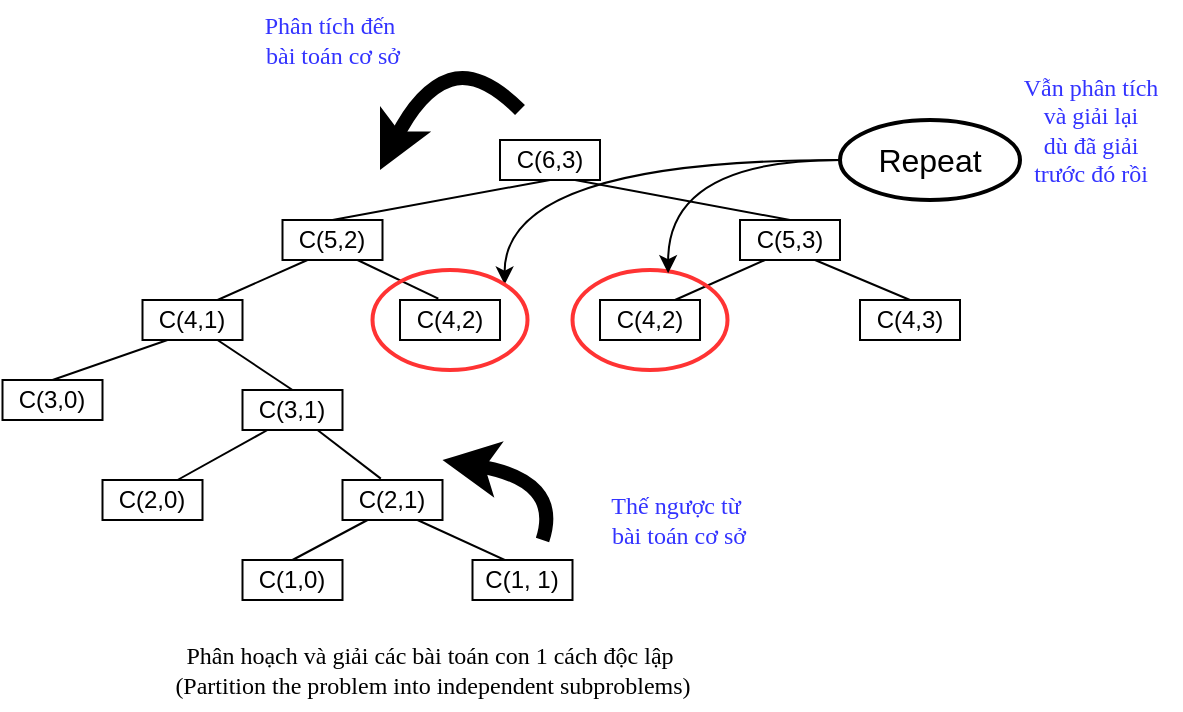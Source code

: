 <mxfile version="24.5.1" type="device">
  <diagram id="C5RBs43oDa-KdzZeNtuy" name="Page-1">
    <mxGraphModel dx="1502" dy="623" grid="1" gridSize="10" guides="1" tooltips="1" connect="1" arrows="1" fold="1" page="1" pageScale="1" pageWidth="827" pageHeight="1169" math="0" shadow="0">
      <root>
        <mxCell id="WIyWlLk6GJQsqaUBKTNV-0" />
        <mxCell id="WIyWlLk6GJQsqaUBKTNV-1" parent="WIyWlLk6GJQsqaUBKTNV-0" />
        <mxCell id="WIyhrB85zjpp1Ks5ANnU-7" style="rounded=0;orthogonalLoop=1;jettySize=auto;html=1;exitX=0.5;exitY=1;exitDx=0;exitDy=0;entryX=0.5;entryY=0;entryDx=0;entryDy=0;endArrow=none;endFill=0;" parent="WIyWlLk6GJQsqaUBKTNV-1" source="WIyhrB85zjpp1Ks5ANnU-0" target="WIyhrB85zjpp1Ks5ANnU-13" edge="1">
          <mxGeometry relative="1" as="geometry">
            <mxPoint x="212.5" y="390" as="targetPoint" />
            <mxPoint x="257.5" y="360" as="sourcePoint" />
          </mxGeometry>
        </mxCell>
        <mxCell id="WIyhrB85zjpp1Ks5ANnU-0" value="C(6,3)" style="rounded=0;whiteSpace=wrap;html=1;" parent="WIyWlLk6GJQsqaUBKTNV-1" vertex="1">
          <mxGeometry x="280" y="340" width="50" height="20" as="geometry" />
        </mxCell>
        <mxCell id="WIyhrB85zjpp1Ks5ANnU-11" style="rounded=0;orthogonalLoop=1;jettySize=auto;html=1;exitX=0.75;exitY=1;exitDx=0;exitDy=0;entryX=0.5;entryY=0;entryDx=0;entryDy=0;strokeColor=default;endArrow=none;endFill=0;" parent="WIyWlLk6GJQsqaUBKTNV-1" source="WIyhrB85zjpp1Ks5ANnU-0" target="WIyhrB85zjpp1Ks5ANnU-35" edge="1">
          <mxGeometry relative="1" as="geometry">
            <mxPoint x="359.15" y="389.32" as="targetPoint" />
          </mxGeometry>
        </mxCell>
        <mxCell id="WIyhrB85zjpp1Ks5ANnU-12" style="rounded=0;orthogonalLoop=1;jettySize=auto;html=1;exitX=0.25;exitY=1;exitDx=0;exitDy=0;entryX=0.75;entryY=0;entryDx=0;entryDy=0;endArrow=none;endFill=0;" parent="WIyWlLk6GJQsqaUBKTNV-1" source="WIyhrB85zjpp1Ks5ANnU-13" target="WIyhrB85zjpp1Ks5ANnU-14" edge="1">
          <mxGeometry relative="1" as="geometry" />
        </mxCell>
        <mxCell id="WIyhrB85zjpp1Ks5ANnU-13" value="C(5,2)" style="rounded=0;whiteSpace=wrap;html=1;" parent="WIyWlLk6GJQsqaUBKTNV-1" vertex="1">
          <mxGeometry x="171.25" y="380" width="50" height="20" as="geometry" />
        </mxCell>
        <mxCell id="WIyhrB85zjpp1Ks5ANnU-40" style="rounded=0;orthogonalLoop=1;jettySize=auto;html=1;exitX=0.25;exitY=1;exitDx=0;exitDy=0;entryX=0.5;entryY=0;entryDx=0;entryDy=0;endArrow=none;endFill=0;" parent="WIyWlLk6GJQsqaUBKTNV-1" source="WIyhrB85zjpp1Ks5ANnU-14" target="WIyhrB85zjpp1Ks5ANnU-18" edge="1">
          <mxGeometry relative="1" as="geometry" />
        </mxCell>
        <mxCell id="WIyhrB85zjpp1Ks5ANnU-46" style="rounded=0;orthogonalLoop=1;jettySize=auto;html=1;exitX=0.75;exitY=1;exitDx=0;exitDy=0;entryX=0.5;entryY=0;entryDx=0;entryDy=0;endArrow=none;endFill=0;" parent="WIyWlLk6GJQsqaUBKTNV-1" source="WIyhrB85zjpp1Ks5ANnU-14" target="WIyhrB85zjpp1Ks5ANnU-42" edge="1">
          <mxGeometry relative="1" as="geometry" />
        </mxCell>
        <mxCell id="WIyhrB85zjpp1Ks5ANnU-14" value="C(4,1)" style="rounded=0;whiteSpace=wrap;html=1;" parent="WIyWlLk6GJQsqaUBKTNV-1" vertex="1">
          <mxGeometry x="101.25" y="420" width="50" height="20" as="geometry" />
        </mxCell>
        <mxCell id="WIyhrB85zjpp1Ks5ANnU-15" value="C(4,2)" style="rounded=0;whiteSpace=wrap;html=1;" parent="WIyWlLk6GJQsqaUBKTNV-1" vertex="1">
          <mxGeometry x="230" y="420" width="50" height="20" as="geometry" />
        </mxCell>
        <mxCell id="WIyhrB85zjpp1Ks5ANnU-16" style="rounded=0;orthogonalLoop=1;jettySize=auto;html=1;exitX=0.75;exitY=1;exitDx=0;exitDy=0;entryX=0.383;entryY=-0.034;entryDx=0;entryDy=0;entryPerimeter=0;strokeColor=default;endArrow=none;endFill=0;" parent="WIyWlLk6GJQsqaUBKTNV-1" source="WIyhrB85zjpp1Ks5ANnU-13" target="WIyhrB85zjpp1Ks5ANnU-15" edge="1">
          <mxGeometry relative="1" as="geometry" />
        </mxCell>
        <mxCell id="WIyhrB85zjpp1Ks5ANnU-18" value="C(3,0)" style="rounded=0;whiteSpace=wrap;html=1;" parent="WIyWlLk6GJQsqaUBKTNV-1" vertex="1">
          <mxGeometry x="31.25" y="460" width="50" height="20" as="geometry" />
        </mxCell>
        <mxCell id="WIyhrB85zjpp1Ks5ANnU-34" style="rounded=0;orthogonalLoop=1;jettySize=auto;html=1;exitX=0.25;exitY=1;exitDx=0;exitDy=0;entryX=0.75;entryY=0;entryDx=0;entryDy=0;endArrow=none;endFill=0;" parent="WIyWlLk6GJQsqaUBKTNV-1" source="WIyhrB85zjpp1Ks5ANnU-35" target="WIyhrB85zjpp1Ks5ANnU-36" edge="1">
          <mxGeometry relative="1" as="geometry" />
        </mxCell>
        <mxCell id="WIyhrB85zjpp1Ks5ANnU-35" value="C(5,3)" style="rounded=0;whiteSpace=wrap;html=1;" parent="WIyWlLk6GJQsqaUBKTNV-1" vertex="1">
          <mxGeometry x="400" y="380" width="50" height="20" as="geometry" />
        </mxCell>
        <mxCell id="WIyhrB85zjpp1Ks5ANnU-36" value="C(4,2)" style="rounded=0;whiteSpace=wrap;html=1;" parent="WIyWlLk6GJQsqaUBKTNV-1" vertex="1">
          <mxGeometry x="330" y="420" width="50" height="20" as="geometry" />
        </mxCell>
        <mxCell id="WIyhrB85zjpp1Ks5ANnU-37" value="C(4,3)" style="rounded=0;whiteSpace=wrap;html=1;" parent="WIyWlLk6GJQsqaUBKTNV-1" vertex="1">
          <mxGeometry x="460" y="420" width="50" height="20" as="geometry" />
        </mxCell>
        <mxCell id="WIyhrB85zjpp1Ks5ANnU-38" style="rounded=0;orthogonalLoop=1;jettySize=auto;html=1;exitX=0.75;exitY=1;exitDx=0;exitDy=0;strokeColor=default;endArrow=none;endFill=0;entryX=0.5;entryY=0;entryDx=0;entryDy=0;" parent="WIyWlLk6GJQsqaUBKTNV-1" source="WIyhrB85zjpp1Ks5ANnU-35" target="WIyhrB85zjpp1Ks5ANnU-37" edge="1">
          <mxGeometry relative="1" as="geometry">
            <mxPoint x="469" y="429" as="targetPoint" />
          </mxGeometry>
        </mxCell>
        <mxCell id="WIyhrB85zjpp1Ks5ANnU-41" style="rounded=0;orthogonalLoop=1;jettySize=auto;html=1;exitX=0.25;exitY=1;exitDx=0;exitDy=0;entryX=0.75;entryY=0;entryDx=0;entryDy=0;endArrow=none;endFill=0;" parent="WIyWlLk6GJQsqaUBKTNV-1" source="WIyhrB85zjpp1Ks5ANnU-42" target="WIyhrB85zjpp1Ks5ANnU-43" edge="1">
          <mxGeometry relative="1" as="geometry" />
        </mxCell>
        <mxCell id="WIyhrB85zjpp1Ks5ANnU-42" value="C(3,1)" style="rounded=0;whiteSpace=wrap;html=1;" parent="WIyWlLk6GJQsqaUBKTNV-1" vertex="1">
          <mxGeometry x="151.25" y="465" width="50" height="20" as="geometry" />
        </mxCell>
        <mxCell id="WIyhrB85zjpp1Ks5ANnU-43" value="C(2,0)" style="rounded=0;whiteSpace=wrap;html=1;" parent="WIyWlLk6GJQsqaUBKTNV-1" vertex="1">
          <mxGeometry x="81.25" y="510" width="50" height="20" as="geometry" />
        </mxCell>
        <mxCell id="WIyhrB85zjpp1Ks5ANnU-48" style="rounded=0;orthogonalLoop=1;jettySize=auto;html=1;exitX=0.25;exitY=1;exitDx=0;exitDy=0;entryX=0.5;entryY=0;entryDx=0;entryDy=0;endArrow=none;endFill=0;" parent="WIyWlLk6GJQsqaUBKTNV-1" source="WIyhrB85zjpp1Ks5ANnU-44" target="WIyhrB85zjpp1Ks5ANnU-47" edge="1">
          <mxGeometry relative="1" as="geometry" />
        </mxCell>
        <mxCell id="WIyhrB85zjpp1Ks5ANnU-44" value="C(2,1)" style="rounded=0;whiteSpace=wrap;html=1;" parent="WIyWlLk6GJQsqaUBKTNV-1" vertex="1">
          <mxGeometry x="201.25" y="510" width="50" height="20" as="geometry" />
        </mxCell>
        <mxCell id="WIyhrB85zjpp1Ks5ANnU-45" style="rounded=0;orthogonalLoop=1;jettySize=auto;html=1;exitX=0.75;exitY=1;exitDx=0;exitDy=0;entryX=0.383;entryY=-0.034;entryDx=0;entryDy=0;entryPerimeter=0;strokeColor=default;endArrow=none;endFill=0;" parent="WIyWlLk6GJQsqaUBKTNV-1" source="WIyhrB85zjpp1Ks5ANnU-42" target="WIyhrB85zjpp1Ks5ANnU-44" edge="1">
          <mxGeometry relative="1" as="geometry" />
        </mxCell>
        <mxCell id="WIyhrB85zjpp1Ks5ANnU-47" value="C(1,0)" style="rounded=0;whiteSpace=wrap;html=1;" parent="WIyWlLk6GJQsqaUBKTNV-1" vertex="1">
          <mxGeometry x="151.25" y="550" width="50" height="20" as="geometry" />
        </mxCell>
        <mxCell id="WIyhrB85zjpp1Ks5ANnU-49" style="rounded=0;orthogonalLoop=1;jettySize=auto;html=1;exitX=0.75;exitY=1;exitDx=0;exitDy=0;entryX=0.382;entryY=0.065;entryDx=0;entryDy=0;endArrow=none;endFill=0;entryPerimeter=0;" parent="WIyWlLk6GJQsqaUBKTNV-1" source="WIyhrB85zjpp1Ks5ANnU-44" target="WIyhrB85zjpp1Ks5ANnU-50" edge="1">
          <mxGeometry relative="1" as="geometry">
            <mxPoint x="314.25" y="535" as="sourcePoint" />
            <mxPoint x="276.25" y="570" as="targetPoint" />
          </mxGeometry>
        </mxCell>
        <mxCell id="WIyhrB85zjpp1Ks5ANnU-50" value="C(1, 1)" style="rounded=0;whiteSpace=wrap;html=1;" parent="WIyWlLk6GJQsqaUBKTNV-1" vertex="1">
          <mxGeometry x="266.25" y="550" width="50" height="20" as="geometry" />
        </mxCell>
        <mxCell id="klWzojOkvpkcCCD81wL9-0" style="rounded=0;orthogonalLoop=1;jettySize=auto;html=1;entryX=1;entryY=0;entryDx=0;entryDy=0;edgeStyle=orthogonalEdgeStyle;curved=1;" parent="WIyWlLk6GJQsqaUBKTNV-1" source="8_BT1IVtZ3b_kQd1cGID-0" target="8_BT1IVtZ3b_kQd1cGID-2" edge="1">
          <mxGeometry relative="1" as="geometry" />
        </mxCell>
        <mxCell id="8_BT1IVtZ3b_kQd1cGID-0" value="&lt;font style=&quot;font-size: 16px;&quot;&gt;Repeat&lt;/font&gt;" style="ellipse;whiteSpace=wrap;html=1;strokeWidth=2;" parent="WIyWlLk6GJQsqaUBKTNV-1" vertex="1">
          <mxGeometry x="450" y="330" width="90" height="40" as="geometry" />
        </mxCell>
        <mxCell id="8_BT1IVtZ3b_kQd1cGID-2" value="" style="ellipse;whiteSpace=wrap;html=1;fillColor=none;strokeColor=#FF3333;strokeWidth=2;" parent="WIyWlLk6GJQsqaUBKTNV-1" vertex="1">
          <mxGeometry x="216.25" y="405" width="77.5" height="50" as="geometry" />
        </mxCell>
        <mxCell id="8_BT1IVtZ3b_kQd1cGID-3" value="" style="ellipse;whiteSpace=wrap;html=1;fillColor=none;strokeColor=#FF3333;strokeWidth=2;" parent="WIyWlLk6GJQsqaUBKTNV-1" vertex="1">
          <mxGeometry x="316.25" y="405" width="77.5" height="50" as="geometry" />
        </mxCell>
        <mxCell id="8_BT1IVtZ3b_kQd1cGID-7" style="edgeStyle=orthogonalEdgeStyle;rounded=0;orthogonalLoop=1;jettySize=auto;html=1;entryX=0.617;entryY=0.032;entryDx=0;entryDy=0;entryPerimeter=0;curved=1;" parent="WIyWlLk6GJQsqaUBKTNV-1" source="8_BT1IVtZ3b_kQd1cGID-0" target="8_BT1IVtZ3b_kQd1cGID-3" edge="1">
          <mxGeometry relative="1" as="geometry" />
        </mxCell>
        <mxCell id="8_BT1IVtZ3b_kQd1cGID-10" value="" style="curved=1;endArrow=classic;html=1;rounded=0;strokeWidth=7;" parent="WIyWlLk6GJQsqaUBKTNV-1" edge="1">
          <mxGeometry width="50" height="50" relative="1" as="geometry">
            <mxPoint x="290" y="325" as="sourcePoint" />
            <mxPoint x="220" y="355" as="targetPoint" />
            <Array as="points">
              <mxPoint x="270" y="305" />
              <mxPoint x="240" y="315" />
              <mxPoint x="220" y="355" />
            </Array>
          </mxGeometry>
        </mxCell>
        <mxCell id="8_BT1IVtZ3b_kQd1cGID-11" value="&lt;font color=&quot;#3333ff&quot; face=&quot;Cambria Math&quot;&gt;Phân tích đến&amp;nbsp;&lt;/font&gt;&lt;div&gt;&lt;font color=&quot;#3333ff&quot; face=&quot;Wup8K-i8UrOPHs9fDFAQ&quot;&gt;bài toán cơ sở&lt;/font&gt;&lt;/div&gt;" style="text;html=1;align=center;verticalAlign=middle;resizable=0;points=[];autosize=1;strokeColor=none;fillColor=none;" parent="WIyWlLk6GJQsqaUBKTNV-1" vertex="1">
          <mxGeometry x="151.25" y="270" width="90" height="40" as="geometry" />
        </mxCell>
        <mxCell id="8_BT1IVtZ3b_kQd1cGID-14" value="" style="curved=1;endArrow=classic;html=1;rounded=0;strokeWidth=7;" parent="WIyWlLk6GJQsqaUBKTNV-1" edge="1">
          <mxGeometry width="50" height="50" relative="1" as="geometry">
            <mxPoint x="301.25" y="540" as="sourcePoint" />
            <mxPoint x="251.25" y="500" as="targetPoint" />
            <Array as="points">
              <mxPoint x="311.25" y="510" />
            </Array>
          </mxGeometry>
        </mxCell>
        <mxCell id="8_BT1IVtZ3b_kQd1cGID-15" value="&lt;font color=&quot;#3333ff&quot; face=&quot;Cambria Math&quot;&gt;Thế ngược&amp;nbsp;&lt;span style=&quot;background-color: initial;&quot;&gt;từ&amp;nbsp;&lt;/span&gt;&lt;/font&gt;&lt;div&gt;&lt;span style=&quot;background-color: initial;&quot;&gt;&lt;font color=&quot;#3333ff&quot; face=&quot;X6oOrgG6Wic08Ck4KeUh&quot;&gt;bài toán cơ sở&lt;/font&gt;&lt;/span&gt;&lt;/div&gt;" style="text;html=1;align=center;verticalAlign=middle;resizable=0;points=[];autosize=1;strokeColor=none;fillColor=none;" parent="WIyWlLk6GJQsqaUBKTNV-1" vertex="1">
          <mxGeometry x="324" y="510" width="90" height="40" as="geometry" />
        </mxCell>
        <mxCell id="8_BT1IVtZ3b_kQd1cGID-16" value="&lt;font color=&quot;#3333ff&quot; face=&quot;Cambria Math&quot;&gt;Vẫn phân tích&lt;/font&gt;&lt;div&gt;&lt;font color=&quot;#3333ff&quot; face=&quot;a93fB6Gu_Vs1kukQMlRY&quot;&gt;và giải lại&lt;/font&gt;&lt;/div&gt;&lt;div&gt;&lt;font color=&quot;#3333ff&quot; face=&quot;a93fB6Gu_Vs1kukQMlRY&quot;&gt;dù đã giải&lt;/font&gt;&lt;/div&gt;&lt;div&gt;&lt;font color=&quot;#3333ff&quot; face=&quot;a93fB6Gu_Vs1kukQMlRY&quot;&gt;trước đó rồi&lt;/font&gt;&lt;/div&gt;" style="text;html=1;align=center;verticalAlign=middle;resizable=0;points=[];autosize=1;strokeColor=none;fillColor=none;" parent="WIyWlLk6GJQsqaUBKTNV-1" vertex="1">
          <mxGeometry x="530" y="300" width="90" height="70" as="geometry" />
        </mxCell>
        <mxCell id="8_BT1IVtZ3b_kQd1cGID-17" value="&lt;font face=&quot;Cambria Math&quot;&gt;Phân hoạch và giải các bài toán con 1 cách độc lập&amp;nbsp;&lt;/font&gt;&lt;div&gt;&lt;font face=&quot;Cambria Math&quot;&gt;(Partition the problem into independent subproblems)&lt;/font&gt;&lt;/div&gt;" style="text;html=1;align=center;verticalAlign=middle;resizable=0;points=[];autosize=1;strokeColor=none;fillColor=none;" parent="WIyWlLk6GJQsqaUBKTNV-1" vertex="1">
          <mxGeometry x="101.25" y="585" width="290" height="40" as="geometry" />
        </mxCell>
      </root>
    </mxGraphModel>
  </diagram>
</mxfile>
